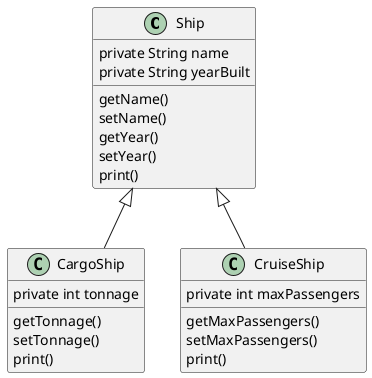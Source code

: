 @startuml
'HW3 by Gabriel Bermudez

class Ship {
private String name
private String yearBuilt
getName()
setName()
getYear()
setYear()
print()
}

class CargoShip {
private int tonnage
getTonnage()
setTonnage()
print()
}

class CruiseShip {
private int maxPassengers
getMaxPassengers()
setMaxPassengers()
print()
}


Ship <|-- CargoShip
Ship <|-- CruiseShip

@enduml